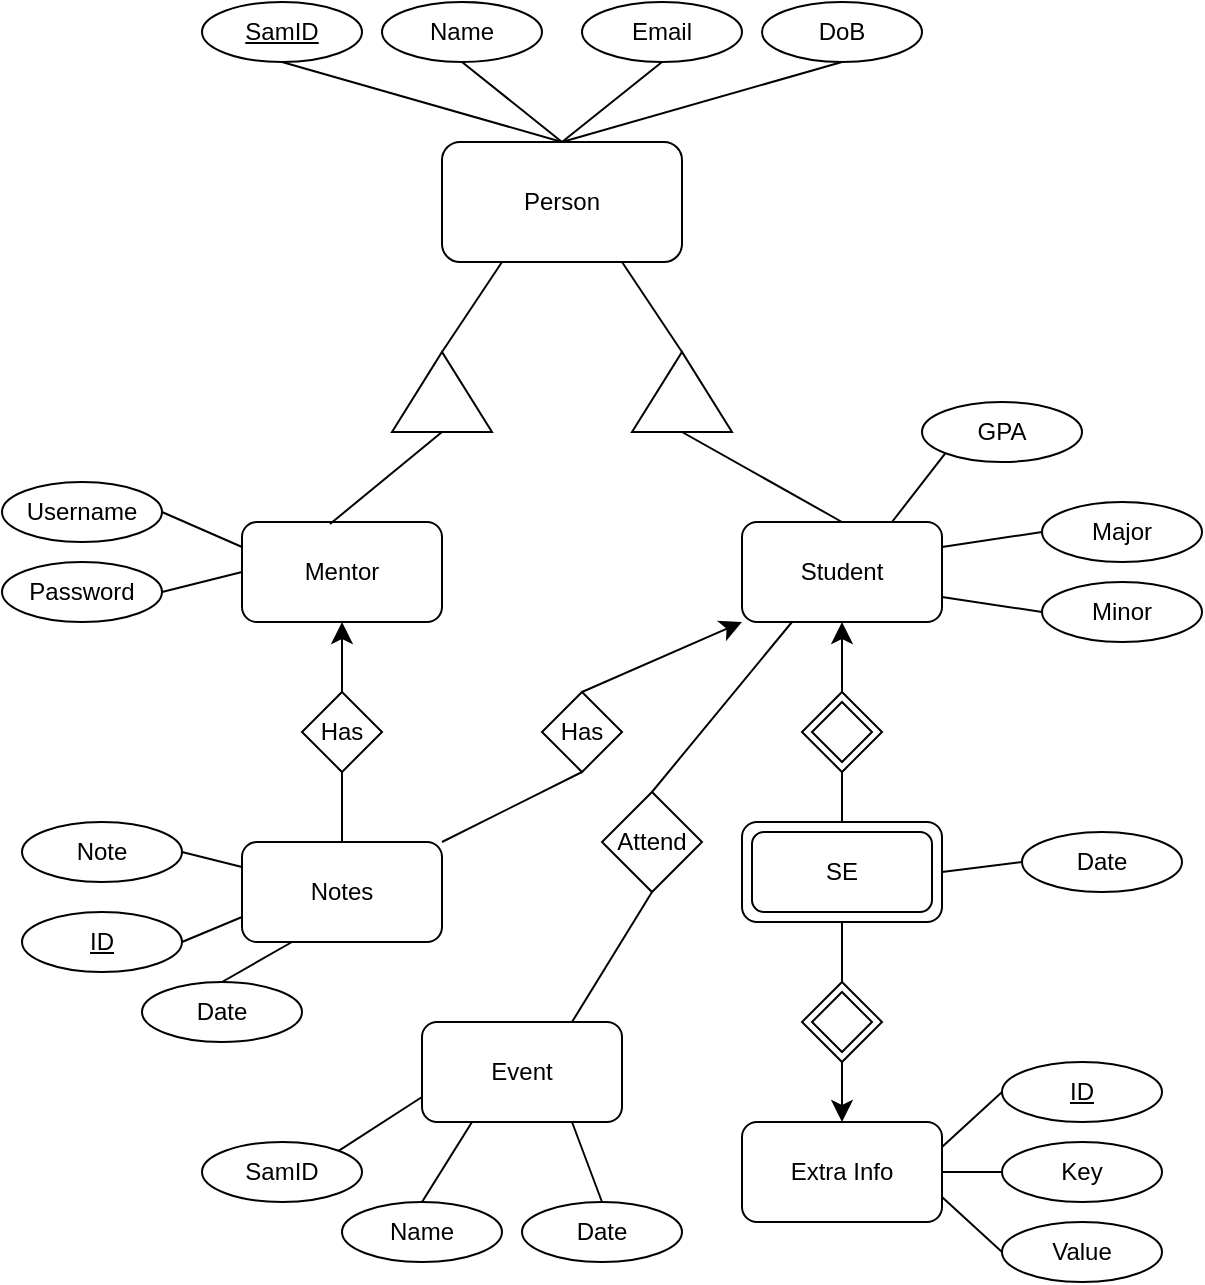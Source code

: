<mxfile version="24.2.3" type="github">
  <diagram id="R2lEEEUBdFMjLlhIrx00" name="Page-1">
    <mxGraphModel dx="712" dy="820" grid="1" gridSize="10" guides="1" tooltips="1" connect="1" arrows="1" fold="1" page="1" pageScale="1" pageWidth="850" pageHeight="1100" math="0" shadow="0" extFonts="Permanent Marker^https://fonts.googleapis.com/css?family=Permanent+Marker">
      <root>
        <mxCell id="0" />
        <mxCell id="1" parent="0" />
        <mxCell id="xX5k6bCUgbzbnTCXINpE-1" value="Person" style="rounded=1;whiteSpace=wrap;html=1;" parent="1" vertex="1">
          <mxGeometry x="400" y="190" width="120" height="60" as="geometry" />
        </mxCell>
        <mxCell id="xX5k6bCUgbzbnTCXINpE-5" value="Email" style="ellipse;whiteSpace=wrap;html=1;" parent="1" vertex="1">
          <mxGeometry x="470" y="120" width="80" height="30" as="geometry" />
        </mxCell>
        <mxCell id="xX5k6bCUgbzbnTCXINpE-9" value="DoB" style="ellipse;whiteSpace=wrap;html=1;" parent="1" vertex="1">
          <mxGeometry x="560" y="120" width="80" height="30" as="geometry" />
        </mxCell>
        <mxCell id="xX5k6bCUgbzbnTCXINpE-10" value="Name" style="ellipse;whiteSpace=wrap;html=1;" parent="1" vertex="1">
          <mxGeometry x="370" y="120" width="80" height="30" as="geometry" />
        </mxCell>
        <mxCell id="xX5k6bCUgbzbnTCXINpE-11" value="&lt;u&gt;SamID&lt;/u&gt;" style="ellipse;whiteSpace=wrap;html=1;" parent="1" vertex="1">
          <mxGeometry x="280" y="120" width="80" height="30" as="geometry" />
        </mxCell>
        <mxCell id="xX5k6bCUgbzbnTCXINpE-13" value="" style="endArrow=none;html=1;rounded=0;fontSize=12;startSize=8;endSize=8;curved=1;entryX=0.5;entryY=1;entryDx=0;entryDy=0;exitX=0.5;exitY=0;exitDx=0;exitDy=0;" parent="1" source="xX5k6bCUgbzbnTCXINpE-1" target="xX5k6bCUgbzbnTCXINpE-11" edge="1">
          <mxGeometry width="50" height="50" relative="1" as="geometry">
            <mxPoint x="280" y="200" as="sourcePoint" />
            <mxPoint x="330" y="150" as="targetPoint" />
            <Array as="points" />
          </mxGeometry>
        </mxCell>
        <mxCell id="xX5k6bCUgbzbnTCXINpE-14" value="" style="endArrow=none;html=1;rounded=0;fontSize=12;startSize=8;endSize=8;curved=1;entryX=0.5;entryY=0;entryDx=0;entryDy=0;exitX=0.5;exitY=1;exitDx=0;exitDy=0;" parent="1" source="xX5k6bCUgbzbnTCXINpE-5" target="xX5k6bCUgbzbnTCXINpE-1" edge="1">
          <mxGeometry width="50" height="50" relative="1" as="geometry">
            <mxPoint x="655" y="220" as="sourcePoint" />
            <mxPoint x="545" y="180" as="targetPoint" />
            <Array as="points" />
          </mxGeometry>
        </mxCell>
        <mxCell id="xX5k6bCUgbzbnTCXINpE-15" value="" style="endArrow=none;html=1;rounded=0;fontSize=12;startSize=8;endSize=8;curved=1;entryX=0.5;entryY=1;entryDx=0;entryDy=0;exitX=0.5;exitY=0;exitDx=0;exitDy=0;" parent="1" source="xX5k6bCUgbzbnTCXINpE-1" target="xX5k6bCUgbzbnTCXINpE-10" edge="1">
          <mxGeometry width="50" height="50" relative="1" as="geometry">
            <mxPoint x="500" y="190" as="sourcePoint" />
            <mxPoint x="390" y="150" as="targetPoint" />
            <Array as="points" />
          </mxGeometry>
        </mxCell>
        <mxCell id="xX5k6bCUgbzbnTCXINpE-16" value="" style="endArrow=none;html=1;rounded=0;fontSize=12;startSize=8;endSize=8;curved=1;entryX=0.5;entryY=0;entryDx=0;entryDy=0;exitX=0.5;exitY=1;exitDx=0;exitDy=0;" parent="1" source="xX5k6bCUgbzbnTCXINpE-9" target="xX5k6bCUgbzbnTCXINpE-1" edge="1">
          <mxGeometry width="50" height="50" relative="1" as="geometry">
            <mxPoint x="620" y="220" as="sourcePoint" />
            <mxPoint x="510" y="180" as="targetPoint" />
            <Array as="points" />
          </mxGeometry>
        </mxCell>
        <mxCell id="xX5k6bCUgbzbnTCXINpE-17" value="" style="triangle;whiteSpace=wrap;html=1;rotation=-90;" parent="1" vertex="1">
          <mxGeometry x="380" y="290" width="40" height="50" as="geometry" />
        </mxCell>
        <mxCell id="xX5k6bCUgbzbnTCXINpE-18" value="" style="triangle;whiteSpace=wrap;html=1;rotation=-90;" parent="1" vertex="1">
          <mxGeometry x="500" y="290" width="40" height="50" as="geometry" />
        </mxCell>
        <mxCell id="xX5k6bCUgbzbnTCXINpE-19" value="" style="endArrow=none;html=1;rounded=0;fontSize=12;startSize=8;endSize=8;curved=1;entryX=0.75;entryY=1;entryDx=0;entryDy=0;exitX=1;exitY=0.5;exitDx=0;exitDy=0;" parent="1" source="xX5k6bCUgbzbnTCXINpE-18" target="xX5k6bCUgbzbnTCXINpE-1" edge="1">
          <mxGeometry width="50" height="50" relative="1" as="geometry">
            <mxPoint x="575" y="300" as="sourcePoint" />
            <mxPoint x="625" y="250" as="targetPoint" />
          </mxGeometry>
        </mxCell>
        <mxCell id="xX5k6bCUgbzbnTCXINpE-20" value="" style="endArrow=none;html=1;rounded=0;fontSize=12;startSize=8;endSize=8;curved=1;entryX=0.25;entryY=1;entryDx=0;entryDy=0;exitX=1;exitY=0.5;exitDx=0;exitDy=0;" parent="1" source="xX5k6bCUgbzbnTCXINpE-17" target="xX5k6bCUgbzbnTCXINpE-1" edge="1">
          <mxGeometry width="50" height="50" relative="1" as="geometry">
            <mxPoint x="350" y="320" as="sourcePoint" />
            <mxPoint x="400" y="270" as="targetPoint" />
          </mxGeometry>
        </mxCell>
        <mxCell id="xX5k6bCUgbzbnTCXINpE-21" value="Mentor" style="rounded=1;whiteSpace=wrap;html=1;" parent="1" vertex="1">
          <mxGeometry x="300" y="380" width="100" height="50" as="geometry" />
        </mxCell>
        <mxCell id="xX5k6bCUgbzbnTCXINpE-22" value="Student" style="rounded=1;whiteSpace=wrap;html=1;" parent="1" vertex="1">
          <mxGeometry x="550" y="380" width="100" height="50" as="geometry" />
        </mxCell>
        <mxCell id="xX5k6bCUgbzbnTCXINpE-23" value="" style="endArrow=none;html=1;rounded=0;fontSize=12;startSize=8;endSize=8;curved=1;entryX=0;entryY=0.5;entryDx=0;entryDy=0;exitX=0.5;exitY=0;exitDx=0;exitDy=0;" parent="1" source="xX5k6bCUgbzbnTCXINpE-22" target="xX5k6bCUgbzbnTCXINpE-18" edge="1">
          <mxGeometry width="50" height="50" relative="1" as="geometry">
            <mxPoint x="485" y="400" as="sourcePoint" />
            <mxPoint x="535" y="350" as="targetPoint" />
          </mxGeometry>
        </mxCell>
        <mxCell id="xX5k6bCUgbzbnTCXINpE-24" value="" style="endArrow=none;html=1;rounded=0;fontSize=12;startSize=8;endSize=8;curved=1;entryX=0;entryY=0.5;entryDx=0;entryDy=0;exitX=0.44;exitY=0.02;exitDx=0;exitDy=0;exitPerimeter=0;" parent="1" source="xX5k6bCUgbzbnTCXINpE-21" target="xX5k6bCUgbzbnTCXINpE-17" edge="1">
          <mxGeometry width="50" height="50" relative="1" as="geometry">
            <mxPoint x="300" y="370" as="sourcePoint" />
            <mxPoint x="350" y="320" as="targetPoint" />
          </mxGeometry>
        </mxCell>
        <mxCell id="Zz5kd5x1fauWqjxJrzta-1" value="Username" style="ellipse;whiteSpace=wrap;html=1;" vertex="1" parent="1">
          <mxGeometry x="180" y="360" width="80" height="30" as="geometry" />
        </mxCell>
        <mxCell id="Zz5kd5x1fauWqjxJrzta-2" value="Password" style="ellipse;whiteSpace=wrap;html=1;" vertex="1" parent="1">
          <mxGeometry x="180" y="400" width="80" height="30" as="geometry" />
        </mxCell>
        <mxCell id="Zz5kd5x1fauWqjxJrzta-3" value="" style="endArrow=none;html=1;rounded=0;fontSize=12;startSize=8;endSize=8;curved=1;entryX=1;entryY=0.5;entryDx=0;entryDy=0;exitX=0;exitY=0.5;exitDx=0;exitDy=0;" edge="1" parent="1" source="xX5k6bCUgbzbnTCXINpE-21" target="Zz5kd5x1fauWqjxJrzta-2">
          <mxGeometry width="50" height="50" relative="1" as="geometry">
            <mxPoint x="220" y="520" as="sourcePoint" />
            <mxPoint x="270" y="470" as="targetPoint" />
          </mxGeometry>
        </mxCell>
        <mxCell id="Zz5kd5x1fauWqjxJrzta-4" value="" style="endArrow=none;html=1;rounded=0;fontSize=12;startSize=8;endSize=8;curved=1;entryX=1;entryY=0.5;entryDx=0;entryDy=0;exitX=0;exitY=0.25;exitDx=0;exitDy=0;" edge="1" parent="1" source="xX5k6bCUgbzbnTCXINpE-21" target="Zz5kd5x1fauWqjxJrzta-1">
          <mxGeometry width="50" height="50" relative="1" as="geometry">
            <mxPoint x="290" y="510" as="sourcePoint" />
            <mxPoint x="340" y="460" as="targetPoint" />
          </mxGeometry>
        </mxCell>
        <mxCell id="Zz5kd5x1fauWqjxJrzta-5" value="" style="endArrow=classic;html=1;rounded=0;fontSize=12;startSize=8;endSize=8;curved=1;entryX=0.5;entryY=1;entryDx=0;entryDy=0;" edge="1" parent="1" source="Zz5kd5x1fauWqjxJrzta-7" target="xX5k6bCUgbzbnTCXINpE-21">
          <mxGeometry relative="1" as="geometry">
            <mxPoint x="470" y="570" as="sourcePoint" />
            <mxPoint x="630" y="640" as="targetPoint" />
            <Array as="points">
              <mxPoint x="350" y="460" />
            </Array>
          </mxGeometry>
        </mxCell>
        <mxCell id="Zz5kd5x1fauWqjxJrzta-7" value="Has" style="rhombus;whiteSpace=wrap;html=1;" vertex="1" parent="1">
          <mxGeometry x="330" y="465" width="40" height="40" as="geometry" />
        </mxCell>
        <mxCell id="Zz5kd5x1fauWqjxJrzta-9" style="edgeStyle=none;curved=1;rounded=0;orthogonalLoop=1;jettySize=auto;html=1;exitX=0;exitY=1;exitDx=0;exitDy=0;fontSize=12;startSize=8;endSize=8;" edge="1" parent="1" source="Zz5kd5x1fauWqjxJrzta-7" target="Zz5kd5x1fauWqjxJrzta-7">
          <mxGeometry relative="1" as="geometry" />
        </mxCell>
        <mxCell id="Zz5kd5x1fauWqjxJrzta-11" value="" style="endArrow=none;html=1;rounded=0;fontSize=12;startSize=8;endSize=8;curved=1;entryX=0.5;entryY=1;entryDx=0;entryDy=0;exitX=0.5;exitY=0;exitDx=0;exitDy=0;" edge="1" parent="1" source="Zz5kd5x1fauWqjxJrzta-12" target="Zz5kd5x1fauWqjxJrzta-7">
          <mxGeometry width="50" height="50" relative="1" as="geometry">
            <mxPoint x="350" y="570" as="sourcePoint" />
            <mxPoint x="330" y="550" as="targetPoint" />
          </mxGeometry>
        </mxCell>
        <mxCell id="Zz5kd5x1fauWqjxJrzta-12" value="Notes" style="rounded=1;whiteSpace=wrap;html=1;" vertex="1" parent="1">
          <mxGeometry x="300" y="540" width="100" height="50" as="geometry" />
        </mxCell>
        <mxCell id="Zz5kd5x1fauWqjxJrzta-13" value="Date" style="ellipse;whiteSpace=wrap;html=1;" vertex="1" parent="1">
          <mxGeometry x="250" y="610" width="80" height="30" as="geometry" />
        </mxCell>
        <mxCell id="Zz5kd5x1fauWqjxJrzta-14" value="Note" style="ellipse;whiteSpace=wrap;html=1;" vertex="1" parent="1">
          <mxGeometry x="190" y="530" width="80" height="30" as="geometry" />
        </mxCell>
        <mxCell id="Zz5kd5x1fauWqjxJrzta-15" value="&lt;u&gt;ID&lt;/u&gt;" style="ellipse;whiteSpace=wrap;html=1;" vertex="1" parent="1">
          <mxGeometry x="190" y="575" width="80" height="30" as="geometry" />
        </mxCell>
        <mxCell id="Zz5kd5x1fauWqjxJrzta-17" value="" style="endArrow=none;html=1;rounded=0;fontSize=12;startSize=8;endSize=8;curved=1;exitX=1;exitY=0.5;exitDx=0;exitDy=0;entryX=0;entryY=0.25;entryDx=0;entryDy=0;" edge="1" parent="1" source="Zz5kd5x1fauWqjxJrzta-14" target="Zz5kd5x1fauWqjxJrzta-12">
          <mxGeometry width="50" height="50" relative="1" as="geometry">
            <mxPoint x="440" y="570" as="sourcePoint" />
            <mxPoint x="490" y="520" as="targetPoint" />
          </mxGeometry>
        </mxCell>
        <mxCell id="Zz5kd5x1fauWqjxJrzta-18" value="" style="endArrow=none;html=1;rounded=0;fontSize=12;startSize=8;endSize=8;curved=1;entryX=1;entryY=0.5;entryDx=0;entryDy=0;exitX=0;exitY=0.75;exitDx=0;exitDy=0;" edge="1" parent="1" source="Zz5kd5x1fauWqjxJrzta-12" target="Zz5kd5x1fauWqjxJrzta-15">
          <mxGeometry width="50" height="50" relative="1" as="geometry">
            <mxPoint x="220" y="710" as="sourcePoint" />
            <mxPoint x="270" y="660" as="targetPoint" />
          </mxGeometry>
        </mxCell>
        <mxCell id="Zz5kd5x1fauWqjxJrzta-19" value="" style="endArrow=none;html=1;rounded=0;fontSize=12;startSize=8;endSize=8;curved=1;entryX=0.5;entryY=0;entryDx=0;entryDy=0;exitX=0.25;exitY=1;exitDx=0;exitDy=0;" edge="1" parent="1" source="Zz5kd5x1fauWqjxJrzta-12" target="Zz5kd5x1fauWqjxJrzta-13">
          <mxGeometry width="50" height="50" relative="1" as="geometry">
            <mxPoint x="260" y="750" as="sourcePoint" />
            <mxPoint x="310" y="700" as="targetPoint" />
          </mxGeometry>
        </mxCell>
        <mxCell id="Zz5kd5x1fauWqjxJrzta-21" value="" style="endArrow=classic;html=1;rounded=0;fontSize=12;startSize=8;endSize=8;curved=1;exitX=0.5;exitY=0;exitDx=0;exitDy=0;entryX=0;entryY=1;entryDx=0;entryDy=0;" edge="1" parent="1" source="Zz5kd5x1fauWqjxJrzta-55" target="xX5k6bCUgbzbnTCXINpE-22">
          <mxGeometry relative="1" as="geometry">
            <mxPoint x="484.142" y="470.858" as="sourcePoint" />
            <mxPoint x="510" y="380" as="targetPoint" />
            <Array as="points" />
          </mxGeometry>
        </mxCell>
        <mxCell id="Zz5kd5x1fauWqjxJrzta-22" value="" style="endArrow=none;html=1;rounded=0;fontSize=12;startSize=8;endSize=8;curved=1;entryX=0.5;entryY=1;entryDx=0;entryDy=0;exitX=1;exitY=0;exitDx=0;exitDy=0;" edge="1" parent="1" source="Zz5kd5x1fauWqjxJrzta-12" target="Zz5kd5x1fauWqjxJrzta-55">
          <mxGeometry width="50" height="50" relative="1" as="geometry">
            <mxPoint x="440" y="590" as="sourcePoint" />
            <mxPoint x="455.858" y="499.142" as="targetPoint" />
          </mxGeometry>
        </mxCell>
        <mxCell id="Zz5kd5x1fauWqjxJrzta-24" value="Minor" style="ellipse;whiteSpace=wrap;html=1;" vertex="1" parent="1">
          <mxGeometry x="700" y="410" width="80" height="30" as="geometry" />
        </mxCell>
        <mxCell id="Zz5kd5x1fauWqjxJrzta-25" value="Major" style="ellipse;whiteSpace=wrap;html=1;" vertex="1" parent="1">
          <mxGeometry x="700" y="370" width="80" height="30" as="geometry" />
        </mxCell>
        <mxCell id="Zz5kd5x1fauWqjxJrzta-26" value="GPA" style="ellipse;whiteSpace=wrap;html=1;" vertex="1" parent="1">
          <mxGeometry x="640" y="320" width="80" height="30" as="geometry" />
        </mxCell>
        <mxCell id="Zz5kd5x1fauWqjxJrzta-27" value="" style="endArrow=none;html=1;rounded=0;fontSize=12;startSize=8;endSize=8;curved=1;entryX=0;entryY=0.5;entryDx=0;entryDy=0;exitX=1;exitY=0.25;exitDx=0;exitDy=0;" edge="1" parent="1" source="xX5k6bCUgbzbnTCXINpE-22" target="Zz5kd5x1fauWqjxJrzta-25">
          <mxGeometry width="50" height="50" relative="1" as="geometry">
            <mxPoint x="600" y="580" as="sourcePoint" />
            <mxPoint x="650" y="530" as="targetPoint" />
          </mxGeometry>
        </mxCell>
        <mxCell id="Zz5kd5x1fauWqjxJrzta-28" value="" style="endArrow=none;html=1;rounded=0;fontSize=12;startSize=8;endSize=8;curved=1;entryX=0;entryY=0.5;entryDx=0;entryDy=0;exitX=1;exitY=0.75;exitDx=0;exitDy=0;" edge="1" parent="1" source="xX5k6bCUgbzbnTCXINpE-22" target="Zz5kd5x1fauWqjxJrzta-24">
          <mxGeometry width="50" height="50" relative="1" as="geometry">
            <mxPoint x="690" y="600" as="sourcePoint" />
            <mxPoint x="740" y="550" as="targetPoint" />
          </mxGeometry>
        </mxCell>
        <mxCell id="Zz5kd5x1fauWqjxJrzta-29" value="" style="endArrow=none;html=1;rounded=0;fontSize=12;startSize=8;endSize=8;curved=1;entryX=0;entryY=1;entryDx=0;entryDy=0;exitX=0.75;exitY=0;exitDx=0;exitDy=0;" edge="1" parent="1" source="xX5k6bCUgbzbnTCXINpE-22" target="Zz5kd5x1fauWqjxJrzta-26">
          <mxGeometry width="50" height="50" relative="1" as="geometry">
            <mxPoint x="620" y="500" as="sourcePoint" />
            <mxPoint x="670" y="450" as="targetPoint" />
          </mxGeometry>
        </mxCell>
        <mxCell id="Zz5kd5x1fauWqjxJrzta-31" value="" style="rhombus;whiteSpace=wrap;html=1;" vertex="1" parent="1">
          <mxGeometry x="580" y="465" width="40" height="40" as="geometry" />
        </mxCell>
        <mxCell id="Zz5kd5x1fauWqjxJrzta-32" value="" style="rhombus;whiteSpace=wrap;html=1;" vertex="1" parent="1">
          <mxGeometry x="585" y="470" width="30" height="30" as="geometry" />
        </mxCell>
        <mxCell id="Zz5kd5x1fauWqjxJrzta-33" value="" style="endArrow=classic;html=1;rounded=0;fontSize=12;startSize=8;endSize=8;curved=1;exitX=0.5;exitY=0;exitDx=0;exitDy=0;entryX=0.5;entryY=1;entryDx=0;entryDy=0;" edge="1" parent="1" source="Zz5kd5x1fauWqjxJrzta-31" target="xX5k6bCUgbzbnTCXINpE-22">
          <mxGeometry relative="1" as="geometry">
            <mxPoint x="504" y="496" as="sourcePoint" />
            <mxPoint x="560" y="440" as="targetPoint" />
            <Array as="points" />
          </mxGeometry>
        </mxCell>
        <mxCell id="Zz5kd5x1fauWqjxJrzta-34" value="" style="endArrow=none;html=1;rounded=0;fontSize=12;startSize=8;endSize=8;curved=1;entryX=0.5;entryY=1;entryDx=0;entryDy=0;exitX=0.5;exitY=0;exitDx=0;exitDy=0;" edge="1" parent="1" source="Zz5kd5x1fauWqjxJrzta-35" target="Zz5kd5x1fauWqjxJrzta-31">
          <mxGeometry width="50" height="50" relative="1" as="geometry">
            <mxPoint x="600" y="550" as="sourcePoint" />
            <mxPoint x="476" y="524" as="targetPoint" />
          </mxGeometry>
        </mxCell>
        <mxCell id="Zz5kd5x1fauWqjxJrzta-35" value="" style="rounded=1;whiteSpace=wrap;html=1;" vertex="1" parent="1">
          <mxGeometry x="550" y="530" width="100" height="50" as="geometry" />
        </mxCell>
        <mxCell id="Zz5kd5x1fauWqjxJrzta-37" value="SE" style="rounded=1;whiteSpace=wrap;html=1;" vertex="1" parent="1">
          <mxGeometry x="555" y="535" width="90" height="40" as="geometry" />
        </mxCell>
        <mxCell id="Zz5kd5x1fauWqjxJrzta-38" value="" style="rhombus;whiteSpace=wrap;html=1;" vertex="1" parent="1">
          <mxGeometry x="580" y="610" width="40" height="40" as="geometry" />
        </mxCell>
        <mxCell id="Zz5kd5x1fauWqjxJrzta-40" value="" style="rhombus;whiteSpace=wrap;html=1;" vertex="1" parent="1">
          <mxGeometry x="585" y="615" width="30" height="30" as="geometry" />
        </mxCell>
        <mxCell id="Zz5kd5x1fauWqjxJrzta-41" value="" style="endArrow=none;html=1;rounded=0;fontSize=12;startSize=8;endSize=8;curved=1;exitX=0.5;exitY=1;exitDx=0;exitDy=0;entryX=0.5;entryY=0;entryDx=0;entryDy=0;" edge="1" parent="1" source="Zz5kd5x1fauWqjxJrzta-35" target="Zz5kd5x1fauWqjxJrzta-38">
          <mxGeometry width="50" height="50" relative="1" as="geometry">
            <mxPoint x="610" y="540" as="sourcePoint" />
            <mxPoint x="720" y="580" as="targetPoint" />
          </mxGeometry>
        </mxCell>
        <mxCell id="Zz5kd5x1fauWqjxJrzta-42" value="" style="endArrow=classic;html=1;rounded=0;fontSize=12;startSize=8;endSize=8;curved=1;exitX=0.5;exitY=1;exitDx=0;exitDy=0;entryX=0.5;entryY=0;entryDx=0;entryDy=0;" edge="1" parent="1" source="Zz5kd5x1fauWqjxJrzta-38" target="Zz5kd5x1fauWqjxJrzta-43">
          <mxGeometry relative="1" as="geometry">
            <mxPoint x="560" y="695" as="sourcePoint" />
            <mxPoint x="600" y="690" as="targetPoint" />
            <Array as="points" />
          </mxGeometry>
        </mxCell>
        <mxCell id="Zz5kd5x1fauWqjxJrzta-43" value="Extra Info" style="rounded=1;whiteSpace=wrap;html=1;" vertex="1" parent="1">
          <mxGeometry x="550" y="680" width="100" height="50" as="geometry" />
        </mxCell>
        <mxCell id="Zz5kd5x1fauWqjxJrzta-44" value="Date" style="ellipse;whiteSpace=wrap;html=1;" vertex="1" parent="1">
          <mxGeometry x="690" y="535" width="80" height="30" as="geometry" />
        </mxCell>
        <mxCell id="Zz5kd5x1fauWqjxJrzta-45" value="Value" style="ellipse;whiteSpace=wrap;html=1;" vertex="1" parent="1">
          <mxGeometry x="680" y="730" width="80" height="30" as="geometry" />
        </mxCell>
        <mxCell id="Zz5kd5x1fauWqjxJrzta-46" value="Key" style="ellipse;whiteSpace=wrap;html=1;" vertex="1" parent="1">
          <mxGeometry x="680" y="690" width="80" height="30" as="geometry" />
        </mxCell>
        <mxCell id="Zz5kd5x1fauWqjxJrzta-47" value="&lt;u&gt;ID&lt;/u&gt;" style="ellipse;whiteSpace=wrap;html=1;" vertex="1" parent="1">
          <mxGeometry x="680" y="650" width="80" height="30" as="geometry" />
        </mxCell>
        <mxCell id="Zz5kd5x1fauWqjxJrzta-48" value="" style="endArrow=none;html=1;rounded=0;fontSize=12;startSize=8;endSize=8;curved=1;entryX=0;entryY=0.5;entryDx=0;entryDy=0;exitX=1;exitY=0.25;exitDx=0;exitDy=0;" edge="1" parent="1" source="Zz5kd5x1fauWqjxJrzta-43" target="Zz5kd5x1fauWqjxJrzta-47">
          <mxGeometry width="50" height="50" relative="1" as="geometry">
            <mxPoint x="624" y="666" as="sourcePoint" />
            <mxPoint x="690" y="610" as="targetPoint" />
          </mxGeometry>
        </mxCell>
        <mxCell id="Zz5kd5x1fauWqjxJrzta-49" value="" style="endArrow=none;html=1;rounded=0;fontSize=12;startSize=8;endSize=8;curved=1;entryX=0;entryY=0.5;entryDx=0;entryDy=0;exitX=1;exitY=0.5;exitDx=0;exitDy=0;" edge="1" parent="1" source="Zz5kd5x1fauWqjxJrzta-43" target="Zz5kd5x1fauWqjxJrzta-46">
          <mxGeometry width="50" height="50" relative="1" as="geometry">
            <mxPoint x="600" y="701" as="sourcePoint" />
            <mxPoint x="666" y="645" as="targetPoint" />
          </mxGeometry>
        </mxCell>
        <mxCell id="Zz5kd5x1fauWqjxJrzta-50" value="" style="endArrow=none;html=1;rounded=0;fontSize=12;startSize=8;endSize=8;curved=1;entryX=0;entryY=0.5;entryDx=0;entryDy=0;exitX=1;exitY=0.75;exitDx=0;exitDy=0;" edge="1" parent="1" source="Zz5kd5x1fauWqjxJrzta-43" target="Zz5kd5x1fauWqjxJrzta-45">
          <mxGeometry width="50" height="50" relative="1" as="geometry">
            <mxPoint x="585" y="806" as="sourcePoint" />
            <mxPoint x="651" y="750" as="targetPoint" />
          </mxGeometry>
        </mxCell>
        <mxCell id="Zz5kd5x1fauWqjxJrzta-51" value="" style="endArrow=none;html=1;rounded=0;fontSize=12;startSize=8;endSize=8;curved=1;entryX=0;entryY=0.5;entryDx=0;entryDy=0;exitX=1;exitY=0.5;exitDx=0;exitDy=0;" edge="1" parent="1" source="Zz5kd5x1fauWqjxJrzta-35" target="Zz5kd5x1fauWqjxJrzta-44">
          <mxGeometry width="50" height="50" relative="1" as="geometry">
            <mxPoint x="624" y="623" as="sourcePoint" />
            <mxPoint x="690" y="567" as="targetPoint" />
          </mxGeometry>
        </mxCell>
        <mxCell id="Zz5kd5x1fauWqjxJrzta-53" value="Event" style="rounded=1;whiteSpace=wrap;html=1;" vertex="1" parent="1">
          <mxGeometry x="390" y="630" width="100" height="50" as="geometry" />
        </mxCell>
        <mxCell id="Zz5kd5x1fauWqjxJrzta-54" value="Attend" style="rhombus;whiteSpace=wrap;html=1;" vertex="1" parent="1">
          <mxGeometry x="480" y="515" width="50" height="50" as="geometry" />
        </mxCell>
        <mxCell id="Zz5kd5x1fauWqjxJrzta-55" value="Has" style="rhombus;whiteSpace=wrap;html=1;" vertex="1" parent="1">
          <mxGeometry x="450" y="465" width="40" height="40" as="geometry" />
        </mxCell>
        <mxCell id="Zz5kd5x1fauWqjxJrzta-56" value="" style="endArrow=none;html=1;rounded=0;fontSize=12;startSize=8;endSize=8;curved=1;entryX=0.25;entryY=1;entryDx=0;entryDy=0;exitX=0.5;exitY=0;exitDx=0;exitDy=0;" edge="1" parent="1" source="Zz5kd5x1fauWqjxJrzta-54" target="xX5k6bCUgbzbnTCXINpE-22">
          <mxGeometry width="50" height="50" relative="1" as="geometry">
            <mxPoint x="485" y="505" as="sourcePoint" />
            <mxPoint x="555" y="470" as="targetPoint" />
          </mxGeometry>
        </mxCell>
        <mxCell id="Zz5kd5x1fauWqjxJrzta-57" value="" style="endArrow=none;html=1;rounded=0;fontSize=12;startSize=8;endSize=8;curved=1;entryX=0.5;entryY=1;entryDx=0;entryDy=0;exitX=0.75;exitY=0;exitDx=0;exitDy=0;" edge="1" parent="1" source="Zz5kd5x1fauWqjxJrzta-53" target="Zz5kd5x1fauWqjxJrzta-54">
          <mxGeometry width="50" height="50" relative="1" as="geometry">
            <mxPoint x="410" y="550" as="sourcePoint" />
            <mxPoint x="480" y="515" as="targetPoint" />
          </mxGeometry>
        </mxCell>
        <mxCell id="Zz5kd5x1fauWqjxJrzta-58" value="SamID" style="ellipse;whiteSpace=wrap;html=1;" vertex="1" parent="1">
          <mxGeometry x="280" y="690" width="80" height="30" as="geometry" />
        </mxCell>
        <mxCell id="Zz5kd5x1fauWqjxJrzta-59" value="Name" style="ellipse;whiteSpace=wrap;html=1;" vertex="1" parent="1">
          <mxGeometry x="350" y="720" width="80" height="30" as="geometry" />
        </mxCell>
        <mxCell id="Zz5kd5x1fauWqjxJrzta-60" value="Date" style="ellipse;whiteSpace=wrap;html=1;" vertex="1" parent="1">
          <mxGeometry x="440" y="720" width="80" height="30" as="geometry" />
        </mxCell>
        <mxCell id="Zz5kd5x1fauWqjxJrzta-61" value="" style="endArrow=none;html=1;rounded=0;fontSize=12;startSize=8;endSize=8;curved=1;entryX=0;entryY=0.75;entryDx=0;entryDy=0;exitX=1;exitY=0;exitDx=0;exitDy=0;" edge="1" parent="1" source="Zz5kd5x1fauWqjxJrzta-58" target="Zz5kd5x1fauWqjxJrzta-53">
          <mxGeometry width="50" height="50" relative="1" as="geometry">
            <mxPoint x="335" y="690" as="sourcePoint" />
            <mxPoint x="370" y="610" as="targetPoint" />
          </mxGeometry>
        </mxCell>
        <mxCell id="Zz5kd5x1fauWqjxJrzta-62" value="" style="endArrow=none;html=1;rounded=0;fontSize=12;startSize=8;endSize=8;curved=1;entryX=0.25;entryY=1;entryDx=0;entryDy=0;exitX=0.5;exitY=0;exitDx=0;exitDy=0;" edge="1" parent="1" source="Zz5kd5x1fauWqjxJrzta-59" target="Zz5kd5x1fauWqjxJrzta-53">
          <mxGeometry width="50" height="50" relative="1" as="geometry">
            <mxPoint x="400" y="775" as="sourcePoint" />
            <mxPoint x="435" y="695" as="targetPoint" />
          </mxGeometry>
        </mxCell>
        <mxCell id="Zz5kd5x1fauWqjxJrzta-63" value="" style="endArrow=none;html=1;rounded=0;fontSize=12;startSize=8;endSize=8;curved=1;entryX=0.75;entryY=1;entryDx=0;entryDy=0;exitX=0.5;exitY=0;exitDx=0;exitDy=0;" edge="1" parent="1" source="Zz5kd5x1fauWqjxJrzta-60" target="Zz5kd5x1fauWqjxJrzta-53">
          <mxGeometry width="50" height="50" relative="1" as="geometry">
            <mxPoint x="500" y="840" as="sourcePoint" />
            <mxPoint x="535" y="760" as="targetPoint" />
          </mxGeometry>
        </mxCell>
      </root>
    </mxGraphModel>
  </diagram>
</mxfile>
